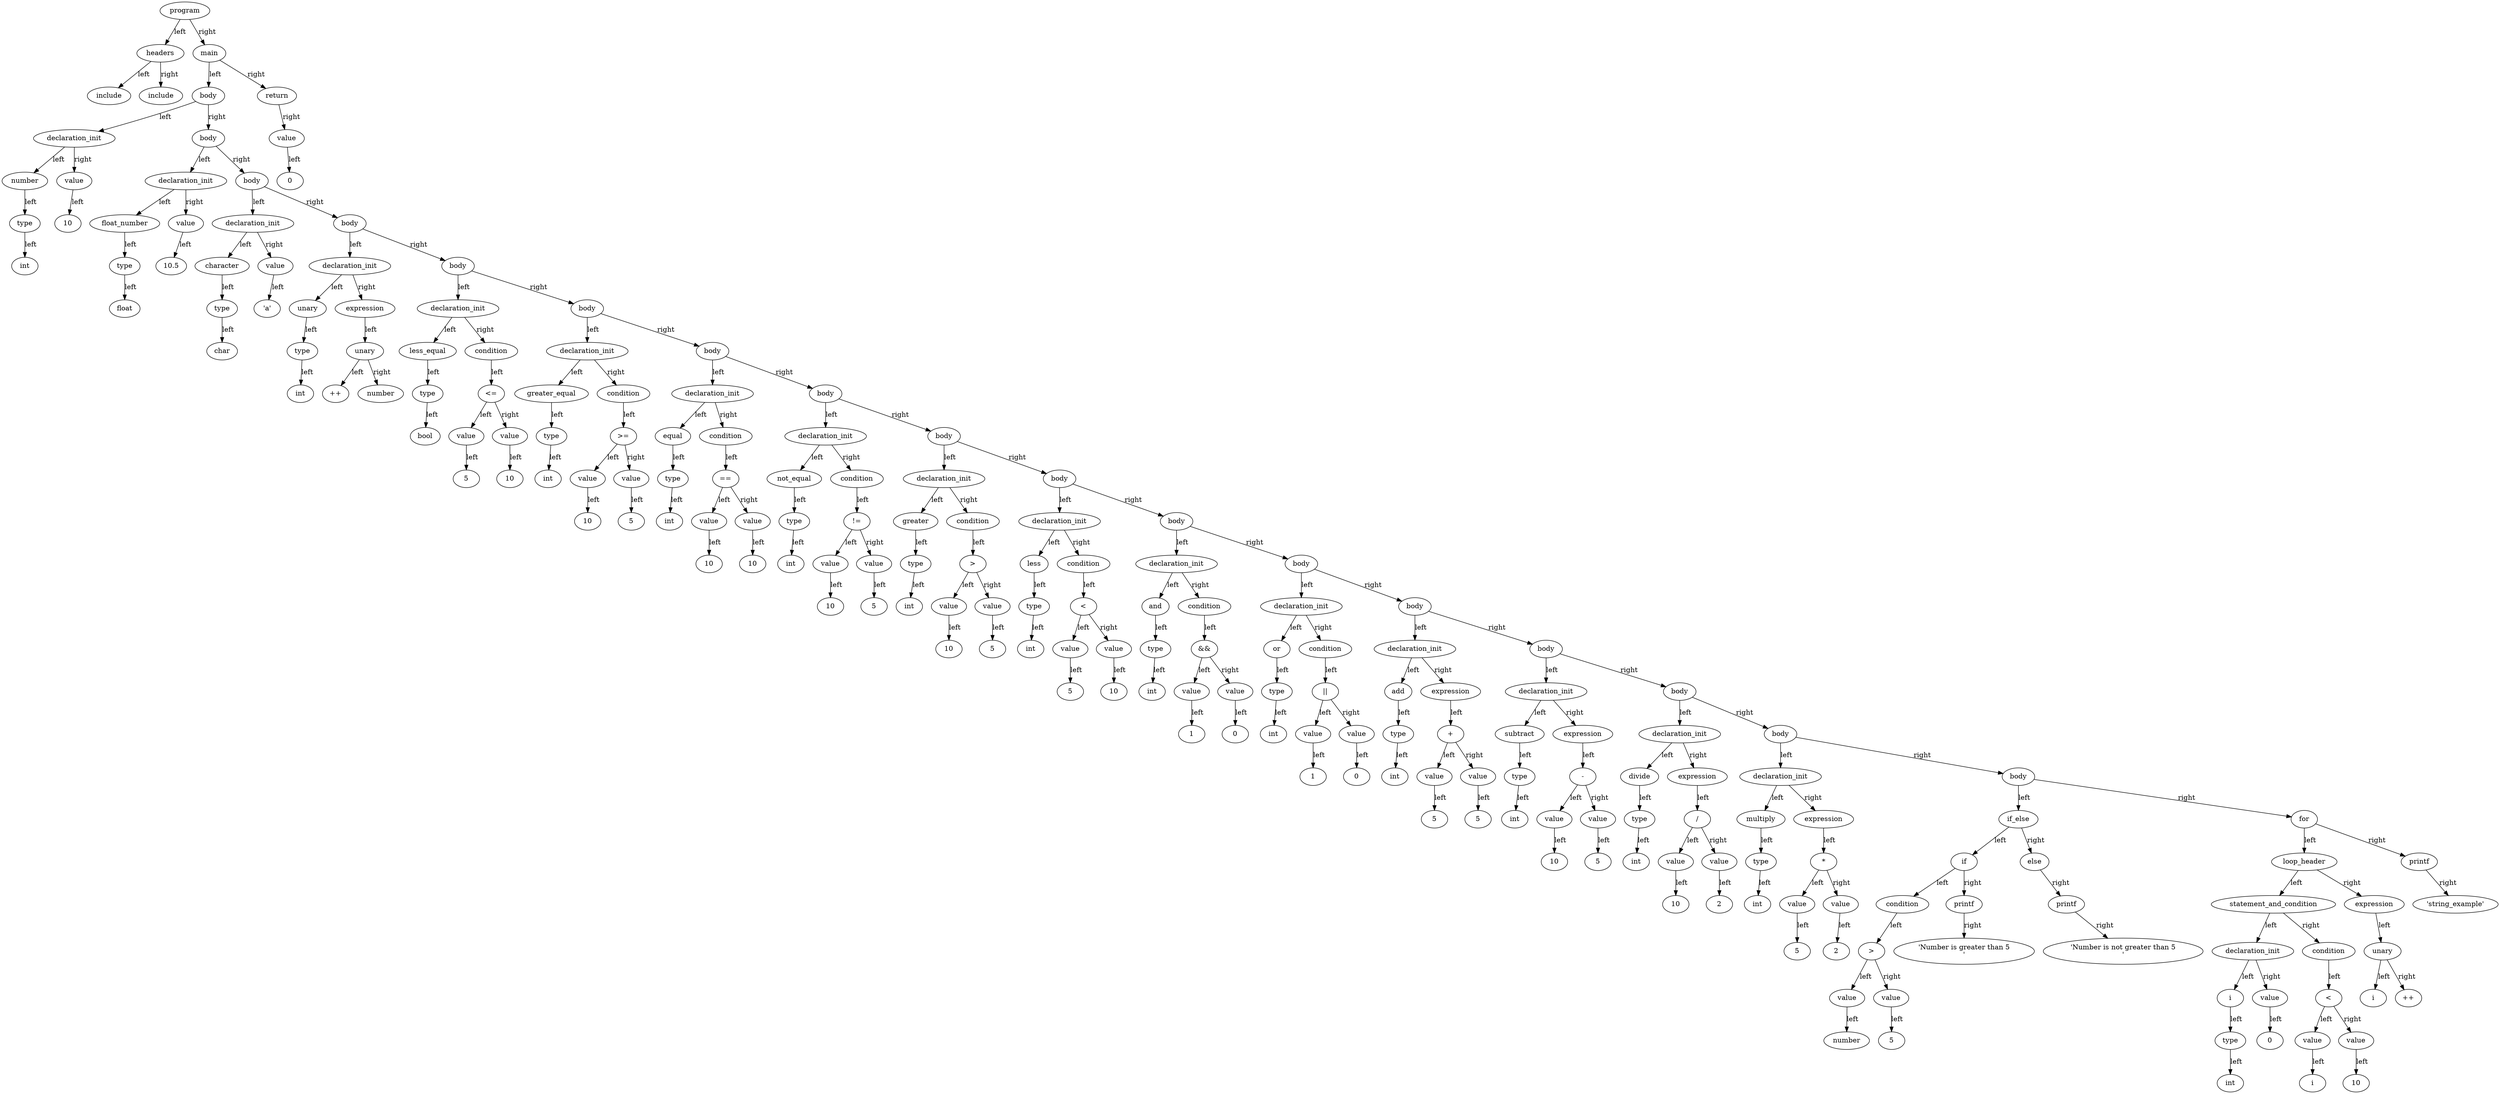 digraph G {
"000001D8D82E8C90" [label="program"];
"000001D8D82E8C90" [label="program"];
"000001D8D82E8C90" -> "000001D8D82DE340" [label="left"];
"000001D8D82DE340" [label="headers"];
"000001D8D82DE340" [label="headers"];
"000001D8D82DE340" -> "000001D8D82DE3C0" [label="left"];
"000001D8D82DE3C0" [label="include"];
"000001D8D82DE3C0" [label="include"];
"000001D8D82DE340" -> "000001D8D82DE380" [label="right"];
"000001D8D82DE380" [label="include"];
"000001D8D82DE380" [label="include"];
"000001D8D82E8C90" -> "000001D8D82DE240" [label="right"];
"000001D8D82DE240" [label="main"];
"000001D8D82DE240" [label="main"];
"000001D8D82DE240" -> "000001D8D82E8C70" [label="left"];
"000001D8D82E8C70" [label="body"];
"000001D8D82E8C70" [label="body"];
"000001D8D82E8C70" -> "000001D8D82DE220" [label="left"];
"000001D8D82DE220" [label="declaration_init"];
"000001D8D82DE220" [label="declaration_init"];
"000001D8D82DE220" -> "000001D8D82DE440" [label="left"];
"000001D8D82DE440" [label="number"];
"000001D8D82DE440" [label="number"];
"000001D8D82DE440" -> "000001D8D82DE400" [label="left"];
"000001D8D82DE400" [label="type"];
"000001D8D82DE400" [label="type"];
"000001D8D82DE400" -> "000001D8D82DE320" [label="left"];
"000001D8D82DE320" [label="int"];
"000001D8D82DE320" [label="int"];
"000001D8D82DE220" -> "000001D8D82DE420" [label="right"];
"000001D8D82DE420" [label="value"];
"000001D8D82DE420" [label="value"];
"000001D8D82DE420" -> "000001D8D82DE160" [label="left"];
"000001D8D82DE160" [label="10"];
"000001D8D82DE160" [label="10"];
"000001D8D82E8C70" -> "000001D8D82E8CB0" [label="right"];
"000001D8D82E8CB0" [label="body"];
"000001D8D82E8CB0" [label="body"];
"000001D8D82E8CB0" -> "000001D8D82E5F20" [label="left"];
"000001D8D82E5F20" [label="declaration_init"];
"000001D8D82E5F20" [label="declaration_init"];
"000001D8D82E5F20" -> "000001D8D82DE280" [label="left"];
"000001D8D82DE280" [label="float_number"];
"000001D8D82DE280" [label="float_number"];
"000001D8D82DE280" -> "000001D8D82DE260" [label="left"];
"000001D8D82DE260" [label="type"];
"000001D8D82DE260" [label="type"];
"000001D8D82DE260" -> "000001D8D82DE120" [label="left"];
"000001D8D82DE120" [label="float"];
"000001D8D82DE120" [label="float"];
"000001D8D82E5F20" -> "000001D8D82DE180" [label="right"];
"000001D8D82DE180" [label="value"];
"000001D8D82DE180" [label="value"];
"000001D8D82DE180" -> "000001D8D82DE2C0" [label="left"];
"000001D8D82DE2C0" [label="10.5"];
"000001D8D82DE2C0" [label="10.5"];
"000001D8D82E8CB0" -> "000001D8D82E8D30" [label="right"];
"000001D8D82E8D30" [label="body"];
"000001D8D82E8D30" [label="body"];
"000001D8D82E8D30" -> "000001D8D82E5DA0" [label="left"];
"000001D8D82E5DA0" [label="declaration_init"];
"000001D8D82E5DA0" [label="declaration_init"];
"000001D8D82E5DA0" -> "000001D8D82E5D40" [label="left"];
"000001D8D82E5D40" [label="character"];
"000001D8D82E5D40" [label="character"];
"000001D8D82E5D40" -> "000001D8D82E5BC0" [label="left"];
"000001D8D82E5BC0" [label="type"];
"000001D8D82E5BC0" [label="type"];
"000001D8D82E5BC0" -> "000001D8D82E6160" [label="left"];
"000001D8D82E6160" [label="char"];
"000001D8D82E6160" [label="char"];
"000001D8D82E5DA0" -> "000001D8D82E5A60" [label="right"];
"000001D8D82E5A60" [label="value"];
"000001D8D82E5A60" [label="value"];
"000001D8D82E5A60" -> "000001D8D82E5B60" [label="left"];
"000001D8D82E5B60" [label="'a'"];
"000001D8D82E5B60" [label="'a'"];
"000001D8D82E8D30" -> "000001D8D82E8810" [label="right"];
"000001D8D82E8810" [label="body"];
"000001D8D82E8810" [label="body"];
"000001D8D82E8810" -> "000001D8D82E5EE0" [label="left"];
"000001D8D82E5EE0" [label="declaration_init"];
"000001D8D82E5EE0" [label="declaration_init"];
"000001D8D82E5EE0" -> "000001D8D82E5E00" [label="left"];
"000001D8D82E5E00" [label="unary"];
"000001D8D82E5E00" [label="unary"];
"000001D8D82E5E00" -> "000001D8D82E5DE0" [label="left"];
"000001D8D82E5DE0" [label="type"];
"000001D8D82E5DE0" [label="type"];
"000001D8D82E5DE0" -> "000001D8D82E5F80" [label="left"];
"000001D8D82E5F80" [label="int"];
"000001D8D82E5F80" [label="int"];
"000001D8D82E5EE0" -> "000001D8D82E5E40" [label="right"];
"000001D8D82E5E40" [label="expression"];
"000001D8D82E5E40" [label="expression"];
"000001D8D82E5E40" -> "000001D8D82E5B20" [label="left"];
"000001D8D82E5B20" [label="unary"];
"000001D8D82E5B20" [label="unary"];
"000001D8D82E5B20" -> "000001D8D82E5C40" [label="left"];
"000001D8D82E5C40" [label="++"];
"000001D8D82E5C40" [label="++"];
"000001D8D82E5B20" -> "000001D8D82E6120" [label="right"];
"000001D8D82E6120" [label="number"];
"000001D8D82E6120" [label="number"];
"000001D8D82E8810" -> "000001D8D82E8950" [label="right"];
"000001D8D82E8950" [label="body"];
"000001D8D82E8950" [label="body"];
"000001D8D82E8950" -> "000001D8D82E61E0" [label="left"];
"000001D8D82E61E0" [label="declaration_init"];
"000001D8D82E61E0" [label="declaration_init"];
"000001D8D82E61E0" -> "000001D8D82E5C00" [label="left"];
"000001D8D82E5C00" [label="less_equal"];
"000001D8D82E5C00" [label="less_equal"];
"000001D8D82E5C00" -> "000001D8D82E5EA0" [label="left"];
"000001D8D82E5EA0" [label="type"];
"000001D8D82E5EA0" [label="type"];
"000001D8D82E5EA0" -> "000001D8D82E5D60" [label="left"];
"000001D8D82E5D60" [label="bool"];
"000001D8D82E5D60" [label="bool"];
"000001D8D82E61E0" -> "000001D8D82E5E60" [label="right"];
"000001D8D82E5E60" [label="condition"];
"000001D8D82E5E60" [label="condition"];
"000001D8D82E5E60" -> "000001D8D82E5CA0" [label="left"];
"000001D8D82E5CA0" [label="<="];
"000001D8D82E5CA0" [label="<="];
"000001D8D82E5CA0" -> "000001D8D82E5D80" [label="left"];
"000001D8D82E5D80" [label="value"];
"000001D8D82E5D80" [label="value"];
"000001D8D82E5D80" -> "000001D8D82E6180" [label="left"];
"000001D8D82E6180" [label="5"];
"000001D8D82E6180" [label="5"];
"000001D8D82E5CA0" -> "000001D8D82E5A80" [label="right"];
"000001D8D82E5A80" [label="value"];
"000001D8D82E5A80" [label="value"];
"000001D8D82E5A80" -> "000001D8D82E5FA0" [label="left"];
"000001D8D82E5FA0" [label="10"];
"000001D8D82E5FA0" [label="10"];
"000001D8D82E8950" -> "000001D8D82E8CD0" [label="right"];
"000001D8D82E8CD0" [label="body"];
"000001D8D82E8CD0" [label="body"];
"000001D8D82E8CD0" -> "000001D8D82E5BE0" [label="left"];
"000001D8D82E5BE0" [label="declaration_init"];
"000001D8D82E5BE0" [label="declaration_init"];
"000001D8D82E5BE0" -> "000001D8D82E6020" [label="left"];
"000001D8D82E6020" [label="greater_equal"];
"000001D8D82E6020" [label="greater_equal"];
"000001D8D82E6020" -> "000001D8D82E5FC0" [label="left"];
"000001D8D82E5FC0" [label="type"];
"000001D8D82E5FC0" [label="type"];
"000001D8D82E5FC0" -> "000001D8D82E5F60" [label="left"];
"000001D8D82E5F60" [label="int"];
"000001D8D82E5F60" [label="int"];
"000001D8D82E5BE0" -> "000001D8D82E6000" [label="right"];
"000001D8D82E6000" [label="condition"];
"000001D8D82E6000" [label="condition"];
"000001D8D82E6000" -> "000001D8D82E5FE0" [label="left"];
"000001D8D82E5FE0" [label=">="];
"000001D8D82E5FE0" [label=">="];
"000001D8D82E5FE0" -> "000001D8D82E5BA0" [label="left"];
"000001D8D82E5BA0" [label="value"];
"000001D8D82E5BA0" [label="value"];
"000001D8D82E5BA0" -> "000001D8D82E5B40" [label="left"];
"000001D8D82E5B40" [label="10"];
"000001D8D82E5B40" [label="10"];
"000001D8D82E5FE0" -> "000001D8D82E60A0" [label="right"];
"000001D8D82E60A0" [label="value"];
"000001D8D82E60A0" [label="value"];
"000001D8D82E60A0" -> "000001D8D82E60C0" [label="left"];
"000001D8D82E60C0" [label="5"];
"000001D8D82E60C0" [label="5"];
"000001D8D82E8CD0" -> "000001D8D82E8D10" [label="right"];
"000001D8D82E8D10" [label="body"];
"000001D8D82E8D10" [label="body"];
"000001D8D82E8D10" -> "000001D8D82E69A0" [label="left"];
"000001D8D82E69A0" [label="declaration_init"];
"000001D8D82E69A0" [label="declaration_init"];
"000001D8D82E69A0" -> "000001D8D82E6920" [label="left"];
"000001D8D82E6920" [label="equal"];
"000001D8D82E6920" [label="equal"];
"000001D8D82E6920" -> "000001D8D82E61C0" [label="left"];
"000001D8D82E61C0" [label="type"];
"000001D8D82E61C0" [label="type"];
"000001D8D82E61C0" -> "000001D8D82E61A0" [label="left"];
"000001D8D82E61A0" [label="int"];
"000001D8D82E61A0" [label="int"];
"000001D8D82E69A0" -> "000001D8D82E6900" [label="right"];
"000001D8D82E6900" [label="condition"];
"000001D8D82E6900" [label="condition"];
"000001D8D82E6900" -> "000001D8D82E6980" [label="left"];
"000001D8D82E6980" [label="=="];
"000001D8D82E6980" [label="=="];
"000001D8D82E6980" -> "000001D8D82E5AE0" [label="left"];
"000001D8D82E5AE0" [label="value"];
"000001D8D82E5AE0" [label="value"];
"000001D8D82E5AE0" -> "000001D8D82E5AA0" [label="left"];
"000001D8D82E5AA0" [label="10"];
"000001D8D82E5AA0" [label="10"];
"000001D8D82E6980" -> "000001D8D82E6840" [label="right"];
"000001D8D82E6840" [label="value"];
"000001D8D82E6840" [label="value"];
"000001D8D82E6840" -> "000001D8D82E5B00" [label="left"];
"000001D8D82E5B00" [label="10"];
"000001D8D82E5B00" [label="10"];
"000001D8D82E8D10" -> "000001D8D82E8090" [label="right"];
"000001D8D82E8090" [label="body"];
"000001D8D82E8090" [label="body"];
"000001D8D82E8090" -> "000001D8D82E6740" [label="left"];
"000001D8D82E6740" [label="declaration_init"];
"000001D8D82E6740" [label="declaration_init"];
"000001D8D82E6740" -> "000001D8D82E6960" [label="left"];
"000001D8D82E6960" [label="not_equal"];
"000001D8D82E6960" [label="not_equal"];
"000001D8D82E6960" -> "000001D8D82E6C80" [label="left"];
"000001D8D82E6C80" [label="type"];
"000001D8D82E6C80" [label="type"];
"000001D8D82E6C80" -> "000001D8D82E6B40" [label="left"];
"000001D8D82E6B40" [label="int"];
"000001D8D82E6B40" [label="int"];
"000001D8D82E6740" -> "000001D8D82E6A80" [label="right"];
"000001D8D82E6A80" [label="condition"];
"000001D8D82E6A80" [label="condition"];
"000001D8D82E6A80" -> "000001D8D82E6B80" [label="left"];
"000001D8D82E6B80" [label="!="];
"000001D8D82E6B80" [label="!="];
"000001D8D82E6B80" -> "000001D8D82E6940" [label="left"];
"000001D8D82E6940" [label="value"];
"000001D8D82E6940" [label="value"];
"000001D8D82E6940" -> "000001D8D82E6A00" [label="left"];
"000001D8D82E6A00" [label="10"];
"000001D8D82E6A00" [label="10"];
"000001D8D82E6B80" -> "000001D8D82E6860" [label="right"];
"000001D8D82E6860" [label="value"];
"000001D8D82E6860" [label="value"];
"000001D8D82E6860" -> "000001D8D82E6D00" [label="left"];
"000001D8D82E6D00" [label="5"];
"000001D8D82E6D00" [label="5"];
"000001D8D82E8090" -> "000001D8D82E7F50" [label="right"];
"000001D8D82E7F50" [label="body"];
"000001D8D82E7F50" [label="body"];
"000001D8D82E7F50" -> "000001D8D82E67C0" [label="left"];
"000001D8D82E67C0" [label="declaration_init"];
"000001D8D82E67C0" [label="declaration_init"];
"000001D8D82E67C0" -> "000001D8D82E6780" [label="left"];
"000001D8D82E6780" [label="greater"];
"000001D8D82E6780" [label="greater"];
"000001D8D82E6780" -> "000001D8D82E6D20" [label="left"];
"000001D8D82E6D20" [label="type"];
"000001D8D82E6D20" [label="type"];
"000001D8D82E6D20" -> "000001D8D82E6BA0" [label="left"];
"000001D8D82E6BA0" [label="int"];
"000001D8D82E6BA0" [label="int"];
"000001D8D82E67C0" -> "000001D8D82E6BE0" [label="right"];
"000001D8D82E6BE0" [label="condition"];
"000001D8D82E6BE0" [label="condition"];
"000001D8D82E6BE0" -> "000001D8D82E6A40" [label="left"];
"000001D8D82E6A40" [label=">"];
"000001D8D82E6A40" [label=">"];
"000001D8D82E6A40" -> "000001D8D82E69E0" [label="left"];
"000001D8D82E69E0" [label="value"];
"000001D8D82E69E0" [label="value"];
"000001D8D82E69E0" -> "000001D8D82E69C0" [label="left"];
"000001D8D82E69C0" [label="10"];
"000001D8D82E69C0" [label="10"];
"000001D8D82E6A40" -> "000001D8D82E6B60" [label="right"];
"000001D8D82E6B60" [label="value"];
"000001D8D82E6B60" [label="value"];
"000001D8D82E6B60" -> "000001D8D82E6BC0" [label="left"];
"000001D8D82E6BC0" [label="5"];
"000001D8D82E6BC0" [label="5"];
"000001D8D82E7F50" -> "000001D8D82E8010" [label="right"];
"000001D8D82E8010" [label="body"];
"000001D8D82E8010" [label="body"];
"000001D8D82E8010" -> "000001D8D82E66C0" [label="left"];
"000001D8D82E66C0" [label="declaration_init"];
"000001D8D82E66C0" [label="declaration_init"];
"000001D8D82E66C0" -> "000001D8D82E6A20" [label="left"];
"000001D8D82E6A20" [label="less"];
"000001D8D82E6A20" [label="less"];
"000001D8D82E6A20" -> "000001D8D82E6C40" [label="left"];
"000001D8D82E6C40" [label="type"];
"000001D8D82E6C40" [label="type"];
"000001D8D82E6C40" -> "000001D8D82E6DA0" [label="left"];
"000001D8D82E6DA0" [label="int"];
"000001D8D82E6DA0" [label="int"];
"000001D8D82E66C0" -> "000001D8D82E68E0" [label="right"];
"000001D8D82E68E0" [label="condition"];
"000001D8D82E68E0" [label="condition"];
"000001D8D82E68E0" -> "000001D8D82E66A0" [label="left"];
"000001D8D82E66A0" [label="<"];
"000001D8D82E66A0" [label="<"];
"000001D8D82E66A0" -> "000001D8D82E6820" [label="left"];
"000001D8D82E6820" [label="value"];
"000001D8D82E6820" [label="value"];
"000001D8D82E6820" -> "000001D8D82E6C60" [label="left"];
"000001D8D82E6C60" [label="5"];
"000001D8D82E6C60" [label="5"];
"000001D8D82E66A0" -> "000001D8D82E6CA0" [label="right"];
"000001D8D82E6CA0" [label="value"];
"000001D8D82E6CA0" [label="value"];
"000001D8D82E6CA0" -> "000001D8D82E6D60" [label="left"];
"000001D8D82E6D60" [label="10"];
"000001D8D82E6D60" [label="10"];
"000001D8D82E8010" -> "000001D8D82E7EF0" [label="right"];
"000001D8D82E7EF0" [label="body"];
"000001D8D82E7EF0" [label="body"];
"000001D8D82E7EF0" -> "000001D8D82E6AE0" [label="left"];
"000001D8D82E6AE0" [label="declaration_init"];
"000001D8D82E6AE0" [label="declaration_init"];
"000001D8D82E6AE0" -> "000001D8D82E68C0" [label="left"];
"000001D8D82E68C0" [label="and"];
"000001D8D82E68C0" [label="and"];
"000001D8D82E68C0" -> "000001D8D82E6DE0" [label="left"];
"000001D8D82E6DE0" [label="type"];
"000001D8D82E6DE0" [label="type"];
"000001D8D82E6DE0" -> "000001D8D82E67A0" [label="left"];
"000001D8D82E67A0" [label="int"];
"000001D8D82E67A0" [label="int"];
"000001D8D82E6AE0" -> "000001D8D82E6800" [label="right"];
"000001D8D82E6800" [label="condition"];
"000001D8D82E6800" [label="condition"];
"000001D8D82E6800" -> "000001D8D82E6AA0" [label="left"];
"000001D8D82E6AA0" [label="&&"];
"000001D8D82E6AA0" [label="&&"];
"000001D8D82E6AA0" -> "000001D8D82E6E00" [label="left"];
"000001D8D82E6E00" [label="value"];
"000001D8D82E6E00" [label="value"];
"000001D8D82E6E00" -> "000001D8D82E6AC0" [label="left"];
"000001D8D82E6AC0" [label="1"];
"000001D8D82E6AC0" [label="1"];
"000001D8D82E6AA0" -> "000001D8D82E6700" [label="right"];
"000001D8D82E6700" [label="value"];
"000001D8D82E6700" [label="value"];
"000001D8D82E6700" -> "000001D8D82E66E0" [label="left"];
"000001D8D82E66E0" [label="0"];
"000001D8D82E66E0" [label="0"];
"000001D8D82E7EF0" -> "000001D8D82E8070" [label="right"];
"000001D8D82E8070" [label="body"];
"000001D8D82E8070" [label="body"];
"000001D8D82E8070" -> "000001D8D82E7400" [label="left"];
"000001D8D82E7400" [label="declaration_init"];
"000001D8D82E7400" [label="declaration_init"];
"000001D8D82E7400" -> "000001D8D82E7780" [label="left"];
"000001D8D82E7780" [label="or"];
"000001D8D82E7780" [label="or"];
"000001D8D82E7780" -> "000001D8D82E73A0" [label="left"];
"000001D8D82E73A0" [label="type"];
"000001D8D82E73A0" [label="type"];
"000001D8D82E73A0" -> "000001D8D82E78C0" [label="left"];
"000001D8D82E78C0" [label="int"];
"000001D8D82E78C0" [label="int"];
"000001D8D82E7400" -> "000001D8D82E7340" [label="right"];
"000001D8D82E7340" [label="condition"];
"000001D8D82E7340" [label="condition"];
"000001D8D82E7340" -> "000001D8D82E72E0" [label="left"];
"000001D8D82E72E0" [label="||"];
"000001D8D82E72E0" [label="||"];
"000001D8D82E72E0" -> "000001D8D82E73E0" [label="left"];
"000001D8D82E73E0" [label="value"];
"000001D8D82E73E0" [label="value"];
"000001D8D82E73E0" -> "000001D8D82E79A0" [label="left"];
"000001D8D82E79A0" [label="1"];
"000001D8D82E79A0" [label="1"];
"000001D8D82E72E0" -> "000001D8D82E7660" [label="right"];
"000001D8D82E7660" [label="value"];
"000001D8D82E7660" [label="value"];
"000001D8D82E7660" -> "000001D8D82E77A0" [label="left"];
"000001D8D82E77A0" [label="0"];
"000001D8D82E77A0" [label="0"];
"000001D8D82E8070" -> "000001D8D82E7EB0" [label="right"];
"000001D8D82E7EB0" [label="body"];
"000001D8D82E7EB0" [label="body"];
"000001D8D82E7EB0" -> "000001D8D82E7520" [label="left"];
"000001D8D82E7520" [label="declaration_init"];
"000001D8D82E7520" [label="declaration_init"];
"000001D8D82E7520" -> "000001D8D82E7680" [label="left"];
"000001D8D82E7680" [label="add"];
"000001D8D82E7680" [label="add"];
"000001D8D82E7680" -> "000001D8D82E77E0" [label="left"];
"000001D8D82E77E0" [label="type"];
"000001D8D82E77E0" [label="type"];
"000001D8D82E77E0" -> "000001D8D82E76E0" [label="left"];
"000001D8D82E76E0" [label="int"];
"000001D8D82E76E0" [label="int"];
"000001D8D82E7520" -> "000001D8D82E7960" [label="right"];
"000001D8D82E7960" [label="expression"];
"000001D8D82E7960" [label="expression"];
"000001D8D82E7960" -> "000001D8D82E7700" [label="left"];
"000001D8D82E7700" [label="+"];
"000001D8D82E7700" [label="+"];
"000001D8D82E7700" -> "000001D8D82E7840" [label="left"];
"000001D8D82E7840" [label="value"];
"000001D8D82E7840" [label="value"];
"000001D8D82E7840" -> "000001D8D82E7820" [label="left"];
"000001D8D82E7820" [label="5"];
"000001D8D82E7820" [label="5"];
"000001D8D82E7700" -> "000001D8D82E7560" [label="right"];
"000001D8D82E7560" [label="value"];
"000001D8D82E7560" [label="value"];
"000001D8D82E7560" -> "000001D8D82E7300" [label="left"];
"000001D8D82E7300" [label="5"];
"000001D8D82E7300" [label="5"];
"000001D8D82E7EB0" -> "000001D8D82E7FF0" [label="right"];
"000001D8D82E7FF0" [label="body"];
"000001D8D82E7FF0" [label="body"];
"000001D8D82E7FF0" -> "000001D8D82E7A20" [label="left"];
"000001D8D82E7A20" [label="declaration_init"];
"000001D8D82E7A20" [label="declaration_init"];
"000001D8D82E7A20" -> "000001D8D82E7620" [label="left"];
"000001D8D82E7620" [label="subtract"];
"000001D8D82E7620" [label="subtract"];
"000001D8D82E7620" -> "000001D8D82E7640" [label="left"];
"000001D8D82E7640" [label="type"];
"000001D8D82E7640" [label="type"];
"000001D8D82E7640" -> "000001D8D82E7980" [label="left"];
"000001D8D82E7980" [label="int"];
"000001D8D82E7980" [label="int"];
"000001D8D82E7A20" -> "000001D8D82E77C0" [label="right"];
"000001D8D82E77C0" [label="expression"];
"000001D8D82E77C0" [label="expression"];
"000001D8D82E77C0" -> "000001D8D82E75A0" [label="left"];
"000001D8D82E75A0" [label="-"];
"000001D8D82E75A0" [label="-"];
"000001D8D82E75A0" -> "000001D8D82E79E0" [label="left"];
"000001D8D82E79E0" [label="value"];
"000001D8D82E79E0" [label="value"];
"000001D8D82E79E0" -> "000001D8D82E7500" [label="left"];
"000001D8D82E7500" [label="10"];
"000001D8D82E7500" [label="10"];
"000001D8D82E75A0" -> "000001D8D82E7600" [label="right"];
"000001D8D82E7600" [label="value"];
"000001D8D82E7600" [label="value"];
"000001D8D82E7600" -> "000001D8D82E7440" [label="left"];
"000001D8D82E7440" [label="5"];
"000001D8D82E7440" [label="5"];
"000001D8D82E7FF0" -> "000001D8D82E7BB0" [label="right"];
"000001D8D82E7BB0" [label="body"];
"000001D8D82E7BB0" [label="body"];
"000001D8D82E7BB0" -> "000001D8D82E7380" [label="left"];
"000001D8D82E7380" [label="declaration_init"];
"000001D8D82E7380" [label="declaration_init"];
"000001D8D82E7380" -> "000001D8D82E74A0" [label="left"];
"000001D8D82E74A0" [label="divide"];
"000001D8D82E74A0" [label="divide"];
"000001D8D82E74A0" -> "000001D8D82E74E0" [label="left"];
"000001D8D82E74E0" [label="type"];
"000001D8D82E74E0" [label="type"];
"000001D8D82E74E0" -> "000001D8D82E7420" [label="left"];
"000001D8D82E7420" [label="int"];
"000001D8D82E7420" [label="int"];
"000001D8D82E7380" -> "000001D8D82E76C0" [label="right"];
"000001D8D82E76C0" [label="expression"];
"000001D8D82E76C0" [label="expression"];
"000001D8D82E76C0" -> "000001D8D82E7320" [label="left"];
"000001D8D82E7320" [label="/"];
"000001D8D82E7320" [label="/"];
"000001D8D82E7320" -> "000001D8D82E78A0" [label="left"];
"000001D8D82E78A0" [label="value"];
"000001D8D82E78A0" [label="value"];
"000001D8D82E78A0" -> "000001D8D82E75C0" [label="left"];
"000001D8D82E75C0" [label="10"];
"000001D8D82E75C0" [label="10"];
"000001D8D82E7320" -> "000001D8D82E72C0" [label="right"];
"000001D8D82E72C0" [label="value"];
"000001D8D82E72C0" [label="value"];
"000001D8D82E72C0" -> "000001D8D82E72A0" [label="left"];
"000001D8D82E72A0" [label="2"];
"000001D8D82E72A0" [label="2"];
"000001D8D82E7BB0" -> "000001D8D82E7FD0" [label="right"];
"000001D8D82E7FD0" [label="body"];
"000001D8D82E7FD0" [label="body"];
"000001D8D82E7FD0" -> "000001D8D82E80D0" [label="left"];
"000001D8D82E80D0" [label="declaration_init"];
"000001D8D82E80D0" [label="declaration_init"];
"000001D8D82E80D0" -> "000001D8D82E7DB0" [label="left"];
"000001D8D82E7DB0" [label="multiply"];
"000001D8D82E7DB0" [label="multiply"];
"000001D8D82E7DB0" -> "000001D8D82E7860" [label="left"];
"000001D8D82E7860" [label="type"];
"000001D8D82E7860" [label="type"];
"000001D8D82E7860" -> "000001D8D82E7760" [label="left"];
"000001D8D82E7760" [label="int"];
"000001D8D82E7760" [label="int"];
"000001D8D82E80D0" -> "000001D8D82E7D30" [label="right"];
"000001D8D82E7D30" [label="expression"];
"000001D8D82E7D30" [label="expression"];
"000001D8D82E7D30" -> "000001D8D82E8230" [label="left"];
"000001D8D82E8230" [label="*"];
"000001D8D82E8230" [label="*"];
"000001D8D82E8230" -> "000001D8D82E73C0" [label="left"];
"000001D8D82E73C0" [label="value"];
"000001D8D82E73C0" [label="value"];
"000001D8D82E73C0" -> "000001D8D82E7900" [label="left"];
"000001D8D82E7900" [label="5"];
"000001D8D82E7900" [label="5"];
"000001D8D82E8230" -> "000001D8D82E74C0" [label="right"];
"000001D8D82E74C0" [label="value"];
"000001D8D82E74C0" [label="value"];
"000001D8D82E74C0" -> "000001D8D82E7920" [label="left"];
"000001D8D82E7920" [label="2"];
"000001D8D82E7920" [label="2"];
"000001D8D82E7FD0" -> "000001D8D82E7E50" [label="right"];
"000001D8D82E7E50" [label="body"];
"000001D8D82E7E50" [label="body"];
"000001D8D82E7E50" -> "000001D8D82E8150" [label="left"];
"000001D8D82E8150" [label="if_else"];
"000001D8D82E8150" [label="if_else"];
"000001D8D82E8150" -> "000001D8D82E7B50" [label="left"];
"000001D8D82E7B50" [label="if"];
"000001D8D82E7B50" [label="if"];
"000001D8D82E7B50" -> "000001D8D82E7D10" [label="left"];
"000001D8D82E7D10" [label="condition"];
"000001D8D82E7D10" [label="condition"];
"000001D8D82E7D10" -> "000001D8D82E7D70" [label="left"];
"000001D8D82E7D70" [label=">"];
"000001D8D82E7D70" [label=">"];
"000001D8D82E7D70" -> "000001D8D82E80F0" [label="left"];
"000001D8D82E80F0" [label="value"];
"000001D8D82E80F0" [label="value"];
"000001D8D82E80F0" -> "000001D8D82E7F10" [label="left"];
"000001D8D82E7F10" [label="number"];
"000001D8D82E7F10" [label="number"];
"000001D8D82E7D70" -> "000001D8D82E7AD0" [label="right"];
"000001D8D82E7AD0" [label="value"];
"000001D8D82E7AD0" [label="value"];
"000001D8D82E7AD0" -> "000001D8D82E8110" [label="left"];
"000001D8D82E8110" [label="5"];
"000001D8D82E8110" [label="5"];
"000001D8D82E7B50" -> "000001D8D82E8130" [label="right"];
"000001D8D82E8130" [label="printf"];
"000001D8D82E8130" [label="printf"];
"000001D8D82E8130" -> "000001D8D82E7C30" [label="right"];
"000001D8D82E7C30" [label="'Number is greater than 5\n'"];
"000001D8D82E7C30" [label="'Number is greater than 5\n'"];
"000001D8D82E8150" -> "000001D8D82E7E70" [label="right"];
"000001D8D82E7E70" [label="else"];
"000001D8D82E7E70" [label="else"];
"000001D8D82E7E70" -> "000001D8D82E7B70" [label="right"];
"000001D8D82E7B70" [label="printf"];
"000001D8D82E7B70" [label="printf"];
"000001D8D82E7B70" -> "000001D8D82E7C50" [label="right"];
"000001D8D82E7C50" [label="'Number is not greater than 5\n'"];
"000001D8D82E7C50" [label="'Number is not greater than 5\n'"];
"000001D8D82E7E50" -> "000001D8D82E7B30" [label="right"];
"000001D8D82E7B30" [label="for"];
"000001D8D82E7B30" [label="for"];
"000001D8D82E7B30" -> "000001D8D82E7B10" [label="left"];
"000001D8D82E7B10" [label="loop_header"];
"000001D8D82E7B10" [label="loop_header"];
"000001D8D82E7B10" -> "000001D8D82E7F90" [label="left"];
"000001D8D82E7F90" [label="statement_and_condition"];
"000001D8D82E7F90" [label="statement_and_condition"];
"000001D8D82E7F90" -> "000001D8D82E8190" [label="left"];
"000001D8D82E8190" [label="declaration_init"];
"000001D8D82E8190" [label="declaration_init"];
"000001D8D82E8190" -> "000001D8D82E7BD0" [label="left"];
"000001D8D82E7BD0" [label="i"];
"000001D8D82E7BD0" [label="i"];
"000001D8D82E7BD0" -> "000001D8D82E8170" [label="left"];
"000001D8D82E8170" [label="type"];
"000001D8D82E8170" [label="type"];
"000001D8D82E8170" -> "000001D8D82E81D0" [label="left"];
"000001D8D82E81D0" [label="int"];
"000001D8D82E81D0" [label="int"];
"000001D8D82E8190" -> "000001D8D82E7DD0" [label="right"];
"000001D8D82E7DD0" [label="value"];
"000001D8D82E7DD0" [label="value"];
"000001D8D82E7DD0" -> "000001D8D82E81F0" [label="left"];
"000001D8D82E81F0" [label="0"];
"000001D8D82E81F0" [label="0"];
"000001D8D82E7F90" -> "000001D8D82E7E10" [label="right"];
"000001D8D82E7E10" [label="condition"];
"000001D8D82E7E10" [label="condition"];
"000001D8D82E7E10" -> "000001D8D82E7C90" [label="left"];
"000001D8D82E7C90" [label="<"];
"000001D8D82E7C90" [label="<"];
"000001D8D82E7C90" -> "000001D8D82E7D90" [label="left"];
"000001D8D82E7D90" [label="value"];
"000001D8D82E7D90" [label="value"];
"000001D8D82E7D90" -> "000001D8D82E7CD0" [label="left"];
"000001D8D82E7CD0" [label="i"];
"000001D8D82E7CD0" [label="i"];
"000001D8D82E7C90" -> "000001D8D82E8210" [label="right"];
"000001D8D82E8210" [label="value"];
"000001D8D82E8210" [label="value"];
"000001D8D82E8210" -> "000001D8D82E7C70" [label="left"];
"000001D8D82E7C70" [label="10"];
"000001D8D82E7C70" [label="10"];
"000001D8D82E7B10" -> "000001D8D82E7CF0" [label="right"];
"000001D8D82E7CF0" [label="expression"];
"000001D8D82E7CF0" [label="expression"];
"000001D8D82E7CF0" -> "000001D8D82E8050" [label="left"];
"000001D8D82E8050" [label="unary"];
"000001D8D82E8050" [label="unary"];
"000001D8D82E8050" -> "000001D8D82E7F30" [label="left"];
"000001D8D82E7F30" [label="i"];
"000001D8D82E7F30" [label="i"];
"000001D8D82E8050" -> "000001D8D82E7DF0" [label="right"];
"000001D8D82E7DF0" [label="++"];
"000001D8D82E7DF0" [label="++"];
"000001D8D82E7B30" -> "000001D8D82E7AF0" [label="right"];
"000001D8D82E7AF0" [label="printf"];
"000001D8D82E7AF0" [label="printf"];
"000001D8D82E7AF0" -> "000001D8D82E7D50" [label="right"];
"000001D8D82E7D50" [label="'string_example'"];
"000001D8D82E7D50" [label="'string_example'"];
"000001D8D82DE240" -> "000001D8D82E8CF0" [label="right"];
"000001D8D82E8CF0" [label="return"];
"000001D8D82E8CF0" [label="return"];
"000001D8D82E8CF0" -> "000001D8D82E8B90" [label="right"];
"000001D8D82E8B90" [label="value"];
"000001D8D82E8B90" [label="value"];
"000001D8D82E8B90" -> "000001D8D82E8B10" [label="left"];
"000001D8D82E8B10" [label="0"];
"000001D8D82E8B10" [label="0"];
}
